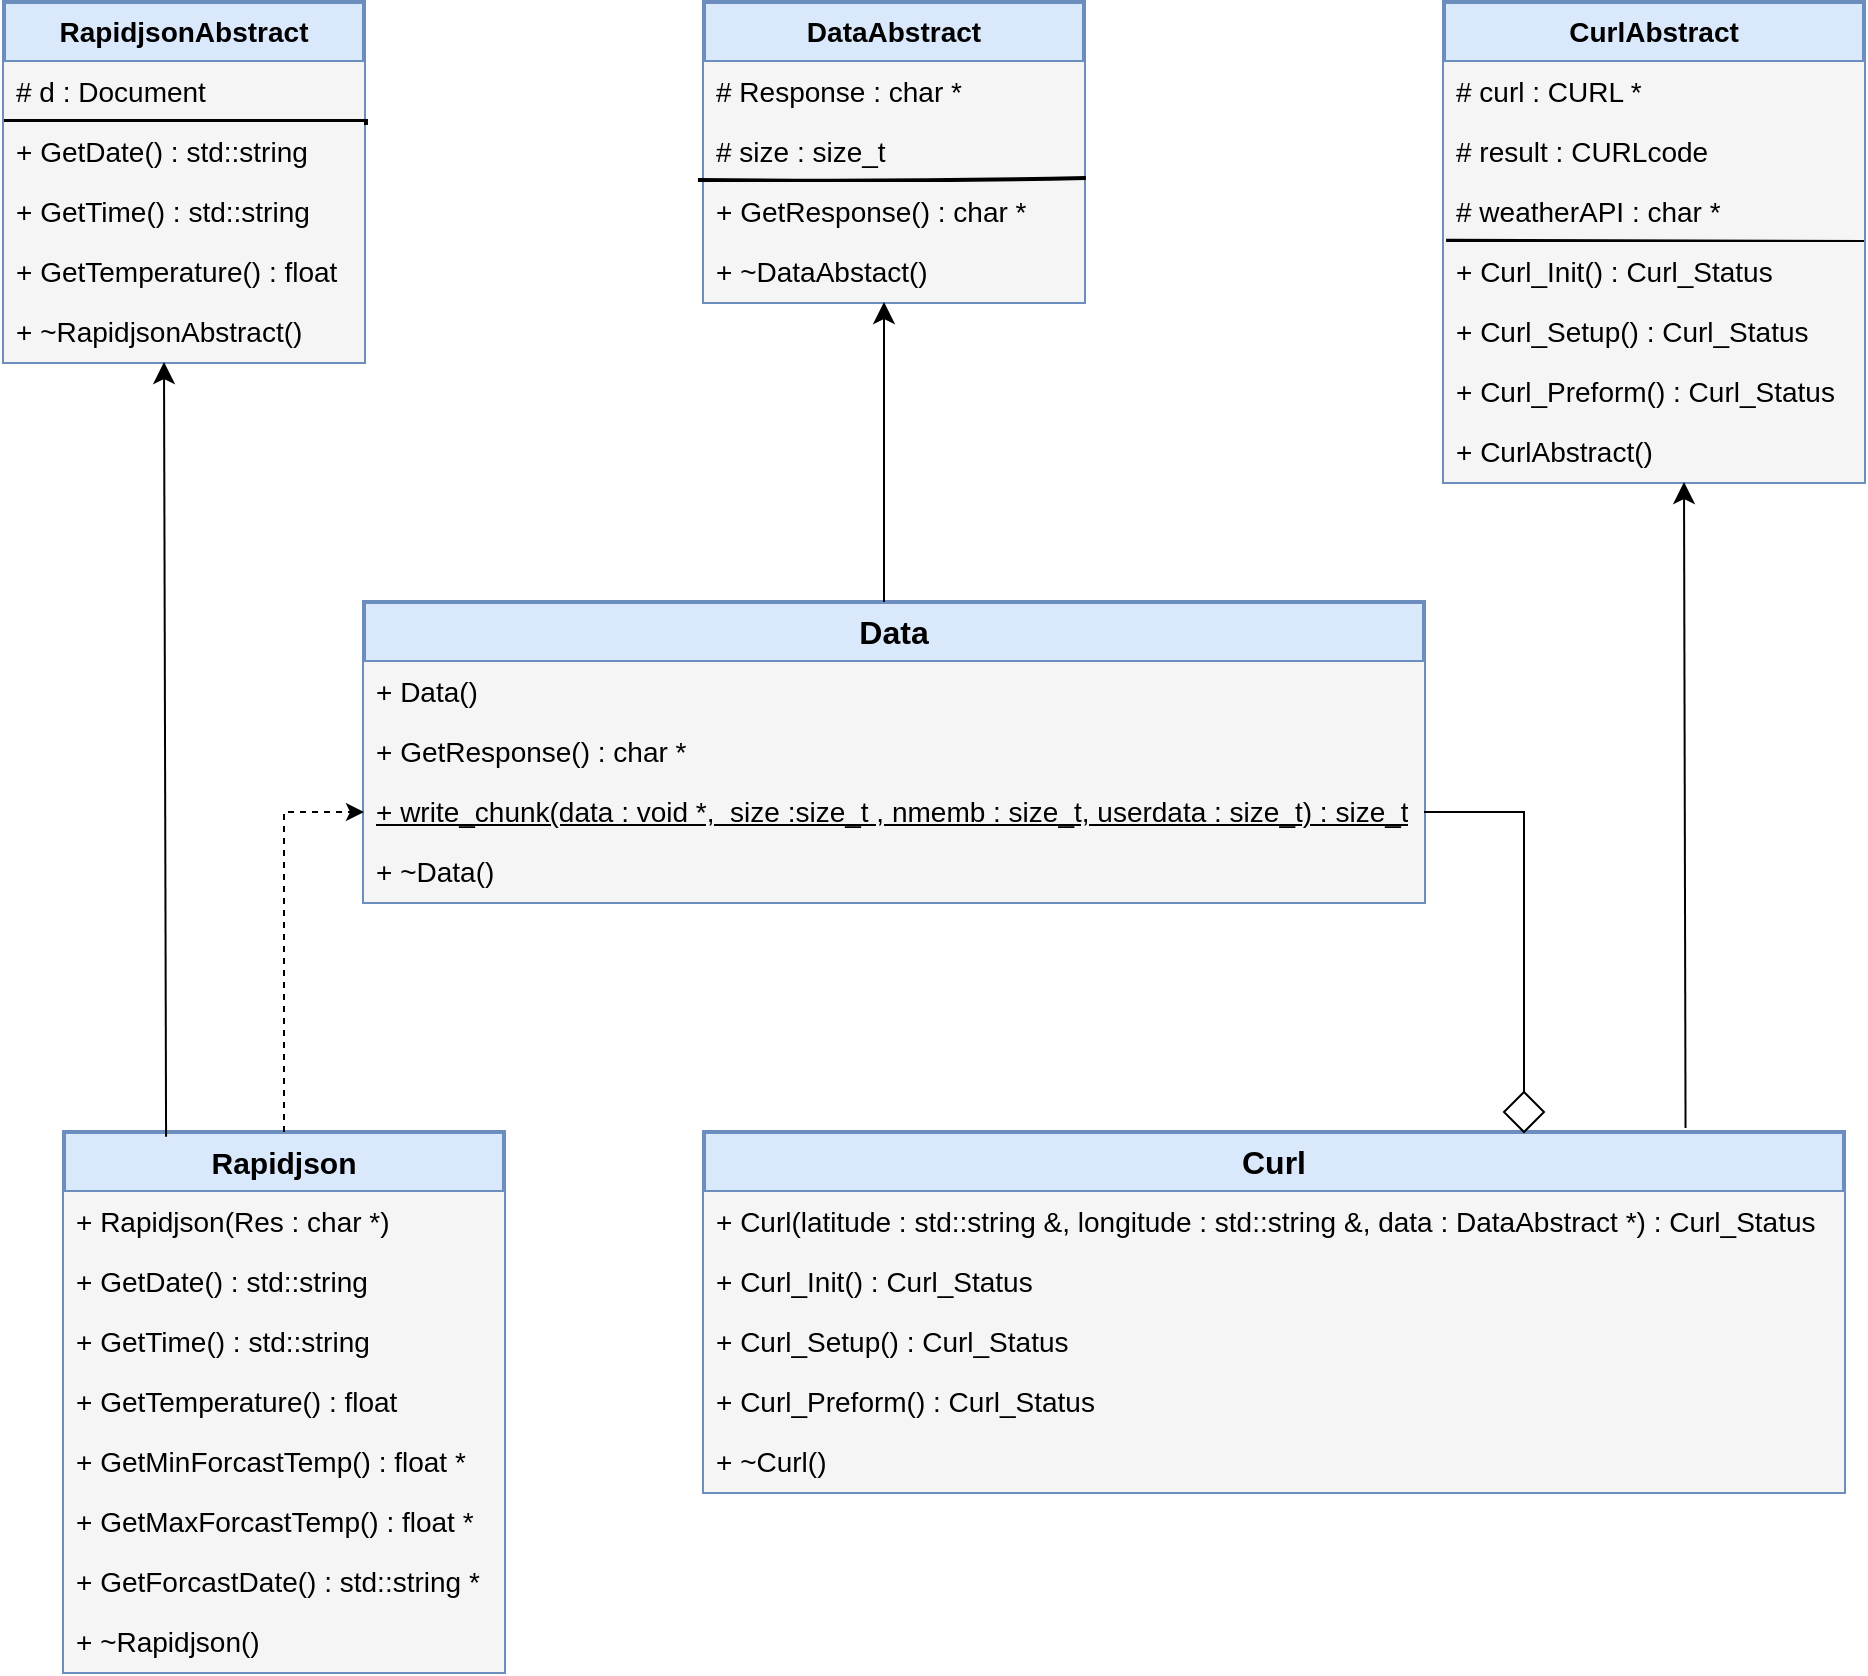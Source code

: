 <mxfile version="24.6.4" type="device">
  <diagram name="Page-1" id="SL3-pKhC1T-OUthzZoxt">
    <mxGraphModel dx="1375" dy="1458" grid="1" gridSize="10" guides="1" tooltips="1" connect="1" arrows="1" fold="1" page="1" pageScale="1" pageWidth="850" pageHeight="1100" math="0" shadow="0">
      <root>
        <mxCell id="0" />
        <mxCell id="1" parent="0" />
        <mxCell id="siNIbU0pzGiGCjO3MmFP-1" value="&lt;b&gt;&lt;font style=&quot;font-size: 15px;&quot;&gt;Rapidjson&lt;/font&gt;&lt;/b&gt;" style="swimlane;fontStyle=0;childLayout=stackLayout;horizontal=1;startSize=30;horizontalStack=0;resizeParent=1;resizeParentMax=0;resizeLast=0;collapsible=1;marginBottom=0;whiteSpace=wrap;html=1;fillColor=#dae8fc;strokeColor=#6c8ebf;strokeWidth=2;" parent="1" vertex="1">
          <mxGeometry x="30" y="315" width="220" height="270" as="geometry" />
        </mxCell>
        <mxCell id="siNIbU0pzGiGCjO3MmFP-2" value="+&amp;nbsp;Rapidjson(Res : char *)" style="text;strokeColor=none;fillColor=#f5f5f5;align=left;verticalAlign=middle;spacingLeft=4;spacingRight=4;overflow=hidden;points=[[0,0.5],[1,0.5]];portConstraint=eastwest;rotatable=0;whiteSpace=wrap;html=1;fontColor=#000000;fontSize=14;strokeWidth=2;" parent="siNIbU0pzGiGCjO3MmFP-1" vertex="1">
          <mxGeometry y="30" width="220" height="30" as="geometry" />
        </mxCell>
        <mxCell id="siNIbU0pzGiGCjO3MmFP-26" value="+ GetDate() : std::string" style="text;strokeColor=none;fillColor=#f5f5f5;align=left;verticalAlign=middle;spacingLeft=4;spacingRight=4;overflow=hidden;points=[[0,0.5],[1,0.5]];portConstraint=eastwest;rotatable=0;whiteSpace=wrap;html=1;fontColor=#000000;fontSize=14;strokeWidth=2;" parent="siNIbU0pzGiGCjO3MmFP-1" vertex="1">
          <mxGeometry y="60" width="220" height="30" as="geometry" />
        </mxCell>
        <mxCell id="siNIbU0pzGiGCjO3MmFP-25" value="+&amp;nbsp;GetTime() : std::string" style="text;strokeColor=none;fillColor=#f5f5f5;align=left;verticalAlign=middle;spacingLeft=4;spacingRight=4;overflow=hidden;points=[[0,0.5],[1,0.5]];portConstraint=eastwest;rotatable=0;whiteSpace=wrap;html=1;fontColor=#000000;fontSize=14;strokeWidth=2;" parent="siNIbU0pzGiGCjO3MmFP-1" vertex="1">
          <mxGeometry y="90" width="220" height="30" as="geometry" />
        </mxCell>
        <mxCell id="siNIbU0pzGiGCjO3MmFP-24" value="+&amp;nbsp;GetTemperature() : float" style="text;strokeColor=none;fillColor=#f5f5f5;align=left;verticalAlign=middle;spacingLeft=4;spacingRight=4;overflow=hidden;points=[[0,0.5],[1,0.5]];portConstraint=eastwest;rotatable=0;whiteSpace=wrap;html=1;fontColor=#000000;fontSize=14;strokeWidth=2;" parent="siNIbU0pzGiGCjO3MmFP-1" vertex="1">
          <mxGeometry y="120" width="220" height="30" as="geometry" />
        </mxCell>
        <mxCell id="siNIbU0pzGiGCjO3MmFP-23" value="+&amp;nbsp;GetMinForcastTemp() : float *" style="text;strokeColor=none;fillColor=#f5f5f5;align=left;verticalAlign=middle;spacingLeft=4;spacingRight=4;overflow=hidden;points=[[0,0.5],[1,0.5]];portConstraint=eastwest;rotatable=0;whiteSpace=wrap;html=1;fontColor=#000000;fontSize=14;strokeWidth=2;" parent="siNIbU0pzGiGCjO3MmFP-1" vertex="1">
          <mxGeometry y="150" width="220" height="30" as="geometry" />
        </mxCell>
        <mxCell id="siNIbU0pzGiGCjO3MmFP-22" value="+&amp;nbsp;GetMaxForcastTemp() : float *" style="text;strokeColor=none;fillColor=#f5f5f5;align=left;verticalAlign=middle;spacingLeft=4;spacingRight=4;overflow=hidden;points=[[0,0.5],[1,0.5]];portConstraint=eastwest;rotatable=0;whiteSpace=wrap;html=1;fontColor=#000000;fontSize=14;strokeWidth=2;" parent="siNIbU0pzGiGCjO3MmFP-1" vertex="1">
          <mxGeometry y="180" width="220" height="30" as="geometry" />
        </mxCell>
        <mxCell id="siNIbU0pzGiGCjO3MmFP-3" value="+&amp;nbsp;GetForcastDate() : std::string *" style="text;strokeColor=none;fillColor=#f5f5f5;align=left;verticalAlign=middle;spacingLeft=4;spacingRight=4;overflow=hidden;points=[[0,0.5],[1,0.5]];portConstraint=eastwest;rotatable=0;whiteSpace=wrap;html=1;fontColor=#000000;fontSize=14;strokeWidth=2;" parent="siNIbU0pzGiGCjO3MmFP-1" vertex="1">
          <mxGeometry y="210" width="220" height="30" as="geometry" />
        </mxCell>
        <mxCell id="rOurJ3ajMvRwLRT5k5jZ-22" value="+ ~Rapidjson()" style="text;strokeColor=none;fillColor=#f5f5f5;align=left;verticalAlign=middle;spacingLeft=4;spacingRight=4;overflow=hidden;points=[[0,0.5],[1,0.5]];portConstraint=eastwest;rotatable=0;whiteSpace=wrap;html=1;fontColor=#000000;fontSize=14;strokeWidth=2;" vertex="1" parent="siNIbU0pzGiGCjO3MmFP-1">
          <mxGeometry y="240" width="220" height="30" as="geometry" />
        </mxCell>
        <mxCell id="siNIbU0pzGiGCjO3MmFP-5" value="&lt;font size=&quot;1&quot; style=&quot;&quot;&gt;&lt;b style=&quot;font-size: 16px;&quot;&gt;Curl&lt;/b&gt;&lt;/font&gt;" style="swimlane;fontStyle=0;childLayout=stackLayout;horizontal=1;startSize=30;horizontalStack=0;resizeParent=1;resizeParentMax=0;resizeLast=0;collapsible=1;marginBottom=0;whiteSpace=wrap;html=1;fillColor=#dae8fc;strokeColor=#6c8ebf;strokeWidth=2;" parent="1" vertex="1">
          <mxGeometry x="350" y="315" width="570" height="180" as="geometry" />
        </mxCell>
        <mxCell id="siNIbU0pzGiGCjO3MmFP-17" value="+ Curl(latitude : std::string &amp;amp;, longitude : std::string &amp;amp;, data : DataAbstract *) :&amp;nbsp;Curl_Status" style="text;strokeColor=none;fillColor=#f5f5f5;align=left;verticalAlign=middle;spacingLeft=4;spacingRight=4;overflow=hidden;points=[[0,0.5],[1,0.5]];portConstraint=eastwest;rotatable=0;whiteSpace=wrap;html=1;fontColor=#000000;fontSize=14;strokeWidth=2;" parent="siNIbU0pzGiGCjO3MmFP-5" vertex="1">
          <mxGeometry y="30" width="570" height="30" as="geometry" />
        </mxCell>
        <mxCell id="siNIbU0pzGiGCjO3MmFP-16" value="+ Curl_Init() : Curl_Status" style="text;strokeColor=none;fillColor=#f5f5f5;align=left;verticalAlign=middle;spacingLeft=4;spacingRight=4;overflow=hidden;points=[[0,0.5],[1,0.5]];portConstraint=eastwest;rotatable=0;whiteSpace=wrap;html=1;fontColor=#000000;fontSize=14;strokeWidth=2;" parent="siNIbU0pzGiGCjO3MmFP-5" vertex="1">
          <mxGeometry y="60" width="570" height="30" as="geometry" />
        </mxCell>
        <mxCell id="siNIbU0pzGiGCjO3MmFP-18" value="+ Curl_Setup() : Curl_Status" style="text;strokeColor=none;fillColor=#f5f5f5;align=left;verticalAlign=middle;spacingLeft=4;spacingRight=4;overflow=hidden;points=[[0,0.5],[1,0.5]];portConstraint=eastwest;rotatable=0;whiteSpace=wrap;html=1;fontColor=#000000;fontSize=14;strokeWidth=2;" parent="siNIbU0pzGiGCjO3MmFP-5" vertex="1">
          <mxGeometry y="90" width="570" height="30" as="geometry" />
        </mxCell>
        <mxCell id="siNIbU0pzGiGCjO3MmFP-19" value="+ Curl_Preform() : Curl_Status&amp;nbsp;" style="text;strokeColor=none;fillColor=#f5f5f5;align=left;verticalAlign=middle;spacingLeft=4;spacingRight=4;overflow=hidden;points=[[0,0.5],[1,0.5]];portConstraint=eastwest;rotatable=0;whiteSpace=wrap;html=1;fontColor=#000000;fontSize=14;strokeWidth=2;" parent="siNIbU0pzGiGCjO3MmFP-5" vertex="1">
          <mxGeometry y="120" width="570" height="30" as="geometry" />
        </mxCell>
        <mxCell id="siNIbU0pzGiGCjO3MmFP-20" value="+ ~Curl()" style="text;strokeColor=none;fillColor=#f5f5f5;align=left;verticalAlign=middle;spacingLeft=4;spacingRight=4;overflow=hidden;points=[[0,0.5],[1,0.5]];portConstraint=eastwest;rotatable=0;whiteSpace=wrap;html=1;fontColor=#000000;fontSize=14;strokeWidth=2;" parent="siNIbU0pzGiGCjO3MmFP-5" vertex="1">
          <mxGeometry y="150" width="570" height="30" as="geometry" />
        </mxCell>
        <mxCell id="siNIbU0pzGiGCjO3MmFP-9" value="&lt;font style=&quot;font-size: 16px;&quot;&gt;&lt;b&gt;Data&lt;/b&gt;&lt;/font&gt;" style="swimlane;fontStyle=0;childLayout=stackLayout;horizontal=1;startSize=30;horizontalStack=0;resizeParent=1;resizeParentMax=0;resizeLast=0;collapsible=1;marginBottom=0;whiteSpace=wrap;html=1;fillColor=#dae8fc;strokeColor=#6c8ebf;strokeWidth=2;" parent="1" vertex="1">
          <mxGeometry x="180" y="50" width="530" height="150" as="geometry" />
        </mxCell>
        <mxCell id="siNIbU0pzGiGCjO3MmFP-12" value="+ Data()" style="text;strokeColor=none;fillColor=#f5f5f5;align=left;verticalAlign=middle;spacingLeft=4;spacingRight=4;overflow=hidden;points=[[0,0.5],[1,0.5]];portConstraint=eastwest;rotatable=0;whiteSpace=wrap;html=1;fontColor=#000000;fontSize=14;strokeWidth=2;" parent="siNIbU0pzGiGCjO3MmFP-9" vertex="1">
          <mxGeometry y="30" width="530" height="30" as="geometry" />
        </mxCell>
        <mxCell id="siNIbU0pzGiGCjO3MmFP-13" value="+&amp;nbsp;GetResponse() : char *" style="text;strokeColor=none;fillColor=#f5f5f5;align=left;verticalAlign=middle;spacingLeft=4;spacingRight=4;overflow=hidden;points=[[0,0.5],[1,0.5]];portConstraint=eastwest;rotatable=0;whiteSpace=wrap;html=1;fontColor=#000000;fontSize=14;strokeWidth=2;" parent="siNIbU0pzGiGCjO3MmFP-9" vertex="1">
          <mxGeometry y="60" width="530" height="30" as="geometry" />
        </mxCell>
        <mxCell id="siNIbU0pzGiGCjO3MmFP-14" value="&lt;u style=&quot;font-size: 14px;&quot;&gt;+ write_chunk(data : void *,&amp;nbsp; size :size_t , nmemb : size_t, userdata : size_t) :&amp;nbsp;size_t&lt;/u&gt;" style="text;strokeColor=none;fillColor=#f5f5f5;align=left;verticalAlign=middle;spacingLeft=4;spacingRight=4;overflow=hidden;points=[[0,0.5],[1,0.5]];portConstraint=eastwest;rotatable=0;whiteSpace=wrap;html=1;fontColor=#000000;fontSize=14;strokeWidth=2;" parent="siNIbU0pzGiGCjO3MmFP-9" vertex="1">
          <mxGeometry y="90" width="530" height="30" as="geometry" />
        </mxCell>
        <mxCell id="siNIbU0pzGiGCjO3MmFP-15" value="+ ~Data()" style="text;strokeColor=none;fillColor=#f5f5f5;align=left;verticalAlign=middle;spacingLeft=4;spacingRight=4;overflow=hidden;points=[[0,0.5],[1,0.5]];portConstraint=eastwest;rotatable=0;whiteSpace=wrap;html=1;fontColor=#000000;fontSize=14;strokeWidth=2;" parent="siNIbU0pzGiGCjO3MmFP-9" vertex="1">
          <mxGeometry y="120" width="530" height="30" as="geometry" />
        </mxCell>
        <mxCell id="siNIbU0pzGiGCjO3MmFP-27" value="" style="endArrow=none;html=1;rounded=0;entryX=1;entryY=0.5;entryDx=0;entryDy=0;exitX=0.5;exitY=0;exitDx=0;exitDy=0;" parent="1" source="siNIbU0pzGiGCjO3MmFP-28" target="siNIbU0pzGiGCjO3MmFP-14" edge="1">
          <mxGeometry width="50" height="50" relative="1" as="geometry">
            <mxPoint x="760" y="280" as="sourcePoint" />
            <mxPoint x="770" y="180" as="targetPoint" />
            <Array as="points">
              <mxPoint x="760" y="155" />
            </Array>
          </mxGeometry>
        </mxCell>
        <mxCell id="siNIbU0pzGiGCjO3MmFP-28" value="" style="rhombus;whiteSpace=wrap;html=1;" parent="1" vertex="1">
          <mxGeometry x="750" y="295" width="20" height="20" as="geometry" />
        </mxCell>
        <mxCell id="siNIbU0pzGiGCjO3MmFP-30" value="" style="endArrow=classic;html=1;rounded=0;entryX=0;entryY=0.5;entryDx=0;entryDy=0;dashed=1;" parent="1" source="siNIbU0pzGiGCjO3MmFP-1" target="siNIbU0pzGiGCjO3MmFP-14" edge="1">
          <mxGeometry width="50" height="50" relative="1" as="geometry">
            <mxPoint x="80" y="250" as="sourcePoint" />
            <mxPoint x="130" y="200" as="targetPoint" />
            <Array as="points">
              <mxPoint x="140" y="155" />
            </Array>
          </mxGeometry>
        </mxCell>
        <mxCell id="rOurJ3ajMvRwLRT5k5jZ-1" value="&lt;b&gt;&lt;font style=&quot;font-size: 14px;&quot;&gt;DataAbstract&lt;/font&gt;&lt;/b&gt;" style="swimlane;fontStyle=0;childLayout=stackLayout;horizontal=1;startSize=30;horizontalStack=0;resizeParent=1;resizeParentMax=0;resizeLast=0;collapsible=1;marginBottom=0;whiteSpace=wrap;html=1;fillColor=#dae8fc;strokeColor=#6c8ebf;strokeWidth=2;" vertex="1" parent="1">
          <mxGeometry x="350" y="-250" width="190" height="150" as="geometry" />
        </mxCell>
        <mxCell id="rOurJ3ajMvRwLRT5k5jZ-19" value="&lt;div style=&quot;font-size: 14px;&quot;&gt;# Response : char *&lt;/div&gt;" style="text;strokeColor=none;fillColor=#f5f5f5;align=left;verticalAlign=middle;spacingLeft=4;spacingRight=4;overflow=hidden;points=[[0,0.5],[1,0.5]];portConstraint=eastwest;rotatable=0;whiteSpace=wrap;html=1;fontColor=#000000;fontSize=14;strokeWidth=2;" vertex="1" parent="rOurJ3ajMvRwLRT5k5jZ-1">
          <mxGeometry y="30" width="190" height="30" as="geometry" />
        </mxCell>
        <mxCell id="rOurJ3ajMvRwLRT5k5jZ-20" value="# size : size_t" style="text;strokeColor=none;fillColor=#f5f5f5;align=left;verticalAlign=middle;spacingLeft=4;spacingRight=4;overflow=hidden;points=[[0,0.5],[1,0.5]];portConstraint=eastwest;rotatable=0;whiteSpace=wrap;html=1;fontColor=#000000;fontSize=14;strokeWidth=2;" vertex="1" parent="rOurJ3ajMvRwLRT5k5jZ-1">
          <mxGeometry y="60" width="190" height="30" as="geometry" />
        </mxCell>
        <mxCell id="rOurJ3ajMvRwLRT5k5jZ-35" value="" style="endArrow=none;html=1;rounded=0;fontSize=12;startSize=8;endSize=8;curved=1;exitX=-0.016;exitY=0.967;exitDx=0;exitDy=0;exitPerimeter=0;strokeWidth=2;entryX=1.005;entryY=-0.067;entryDx=0;entryDy=0;entryPerimeter=0;" edge="1" parent="rOurJ3ajMvRwLRT5k5jZ-1" source="rOurJ3ajMvRwLRT5k5jZ-20" target="rOurJ3ajMvRwLRT5k5jZ-17">
          <mxGeometry width="50" height="50" relative="1" as="geometry">
            <mxPoint x="50" y="89" as="sourcePoint" />
            <mxPoint x="190" y="91" as="targetPoint" />
            <Array as="points">
              <mxPoint x="100" y="90" />
            </Array>
          </mxGeometry>
        </mxCell>
        <mxCell id="rOurJ3ajMvRwLRT5k5jZ-17" value="+&amp;nbsp;GetResponse() : char *" style="text;strokeColor=none;fillColor=#f5f5f5;align=left;verticalAlign=middle;spacingLeft=4;spacingRight=4;overflow=hidden;points=[[0,0.5],[1,0.5]];portConstraint=eastwest;rotatable=0;whiteSpace=wrap;html=1;fontColor=#000000;fontSize=14;strokeWidth=2;" vertex="1" parent="rOurJ3ajMvRwLRT5k5jZ-1">
          <mxGeometry y="90" width="190" height="30" as="geometry" />
        </mxCell>
        <mxCell id="rOurJ3ajMvRwLRT5k5jZ-18" value="+ ~DataAbstact()" style="text;strokeColor=none;fillColor=#f5f5f5;align=left;verticalAlign=middle;spacingLeft=4;spacingRight=4;overflow=hidden;points=[[0,0.5],[1,0.5]];portConstraint=eastwest;rotatable=0;whiteSpace=wrap;html=1;fontColor=#000000;fontSize=14;strokeWidth=2;" vertex="1" parent="rOurJ3ajMvRwLRT5k5jZ-1">
          <mxGeometry y="120" width="190" height="30" as="geometry" />
        </mxCell>
        <mxCell id="rOurJ3ajMvRwLRT5k5jZ-5" value="&lt;b&gt;&lt;font style=&quot;font-size: 14px;&quot;&gt;RapidjsonAbstract&lt;/font&gt;&lt;/b&gt;" style="swimlane;fontStyle=0;childLayout=stackLayout;horizontal=1;startSize=30;horizontalStack=0;resizeParent=1;resizeParentMax=0;resizeLast=0;collapsible=1;marginBottom=0;whiteSpace=wrap;html=1;fillColor=#dae8fc;strokeColor=#6c8ebf;strokeWidth=2;" vertex="1" parent="1">
          <mxGeometry y="-250" width="180" height="180" as="geometry" />
        </mxCell>
        <mxCell id="rOurJ3ajMvRwLRT5k5jZ-16" value="# d : Document" style="text;strokeColor=none;fillColor=#f5f5f5;align=left;verticalAlign=middle;spacingLeft=4;spacingRight=4;overflow=hidden;points=[[0,0.5],[1,0.5]];portConstraint=eastwest;rotatable=0;whiteSpace=wrap;html=1;fontColor=#000000;fontSize=14;strokeWidth=2;" vertex="1" parent="rOurJ3ajMvRwLRT5k5jZ-5">
          <mxGeometry y="30" width="180" height="30" as="geometry" />
        </mxCell>
        <mxCell id="rOurJ3ajMvRwLRT5k5jZ-34" value="" style="endArrow=none;html=1;rounded=0;fontSize=12;startSize=8;endSize=8;curved=0;entryX=1.011;entryY=1;entryDx=0;entryDy=0;entryPerimeter=0;exitX=0;exitY=0;exitDx=0;exitDy=0;exitPerimeter=0;strokeWidth=3;" edge="1" parent="rOurJ3ajMvRwLRT5k5jZ-5" source="rOurJ3ajMvRwLRT5k5jZ-13" target="rOurJ3ajMvRwLRT5k5jZ-16">
          <mxGeometry width="50" height="50" relative="1" as="geometry">
            <mxPoint x="55" y="59" as="sourcePoint" />
            <mxPoint x="125" y="59" as="targetPoint" />
          </mxGeometry>
        </mxCell>
        <mxCell id="rOurJ3ajMvRwLRT5k5jZ-13" value="+ GetDate() : std::string" style="text;strokeColor=none;fillColor=#f5f5f5;align=left;verticalAlign=middle;spacingLeft=4;spacingRight=4;overflow=hidden;points=[[0,0.5],[1,0.5]];portConstraint=eastwest;rotatable=0;whiteSpace=wrap;html=1;fontColor=#000000;fontSize=14;strokeWidth=2;" vertex="1" parent="rOurJ3ajMvRwLRT5k5jZ-5">
          <mxGeometry y="60" width="180" height="30" as="geometry" />
        </mxCell>
        <mxCell id="rOurJ3ajMvRwLRT5k5jZ-14" value="+&amp;nbsp;GetTime() : std::string" style="text;strokeColor=none;fillColor=#f5f5f5;align=left;verticalAlign=middle;spacingLeft=4;spacingRight=4;overflow=hidden;points=[[0,0.5],[1,0.5]];portConstraint=eastwest;rotatable=0;whiteSpace=wrap;html=1;fontColor=#000000;fontSize=14;strokeWidth=2;" vertex="1" parent="rOurJ3ajMvRwLRT5k5jZ-5">
          <mxGeometry y="90" width="180" height="30" as="geometry" />
        </mxCell>
        <mxCell id="rOurJ3ajMvRwLRT5k5jZ-15" value="+&amp;nbsp;GetTemperature() : float" style="text;strokeColor=none;fillColor=#f5f5f5;align=left;verticalAlign=middle;spacingLeft=4;spacingRight=4;overflow=hidden;points=[[0,0.5],[1,0.5]];portConstraint=eastwest;rotatable=0;whiteSpace=wrap;html=1;fontColor=#000000;fontSize=14;strokeWidth=2;" vertex="1" parent="rOurJ3ajMvRwLRT5k5jZ-5">
          <mxGeometry y="120" width="180" height="30" as="geometry" />
        </mxCell>
        <mxCell id="rOurJ3ajMvRwLRT5k5jZ-21" value="+ ~RapidjsonAbstract()" style="text;strokeColor=none;fillColor=#f5f5f5;align=left;verticalAlign=middle;spacingLeft=4;spacingRight=4;overflow=hidden;points=[[0,0.5],[1,0.5]];portConstraint=eastwest;rotatable=0;whiteSpace=wrap;html=1;fontColor=#000000;fontSize=14;strokeWidth=2;" vertex="1" parent="rOurJ3ajMvRwLRT5k5jZ-5">
          <mxGeometry y="150" width="180" height="30" as="geometry" />
        </mxCell>
        <mxCell id="rOurJ3ajMvRwLRT5k5jZ-9" value="&lt;b&gt;&lt;font style=&quot;font-size: 14px;&quot;&gt;CurlAbstract&lt;/font&gt;&lt;/b&gt;" style="swimlane;fontStyle=0;childLayout=stackLayout;horizontal=1;startSize=30;horizontalStack=0;resizeParent=1;resizeParentMax=0;resizeLast=0;collapsible=1;marginBottom=0;whiteSpace=wrap;html=1;fillColor=#dae8fc;strokeColor=#6c8ebf;strokeWidth=2;" vertex="1" parent="1">
          <mxGeometry x="720" y="-250" width="210" height="240" as="geometry" />
        </mxCell>
        <mxCell id="rOurJ3ajMvRwLRT5k5jZ-27" value="# curl : CURL *" style="text;strokeColor=none;fillColor=#f5f5f5;align=left;verticalAlign=middle;spacingLeft=4;spacingRight=4;overflow=hidden;points=[[0,0.5],[1,0.5]];portConstraint=eastwest;rotatable=0;whiteSpace=wrap;html=1;fontColor=#000000;fontSize=14;strokeWidth=2;" vertex="1" parent="rOurJ3ajMvRwLRT5k5jZ-9">
          <mxGeometry y="30" width="210" height="30" as="geometry" />
        </mxCell>
        <mxCell id="rOurJ3ajMvRwLRT5k5jZ-28" value="# result : CURLcode" style="text;strokeColor=none;fillColor=#f5f5f5;align=left;verticalAlign=middle;spacingLeft=4;spacingRight=4;overflow=hidden;points=[[0,0.5],[1,0.5]];portConstraint=eastwest;rotatable=0;whiteSpace=wrap;html=1;fontColor=#000000;fontSize=14;strokeWidth=2;" vertex="1" parent="rOurJ3ajMvRwLRT5k5jZ-9">
          <mxGeometry y="60" width="210" height="30" as="geometry" />
        </mxCell>
        <mxCell id="rOurJ3ajMvRwLRT5k5jZ-29" value="# weatherAPI : char *" style="text;strokeColor=none;fillColor=#f5f5f5;align=left;verticalAlign=middle;spacingLeft=4;spacingRight=4;overflow=hidden;points=[[0,0.5],[1,0.5]];portConstraint=eastwest;rotatable=0;whiteSpace=wrap;html=1;fontColor=#000000;fontSize=14;strokeWidth=2;" vertex="1" parent="rOurJ3ajMvRwLRT5k5jZ-9">
          <mxGeometry y="90" width="210" height="30" as="geometry" />
        </mxCell>
        <mxCell id="rOurJ3ajMvRwLRT5k5jZ-36" value="" style="endArrow=none;html=1;rounded=0;fontSize=12;startSize=8;endSize=8;curved=1;exitX=0.005;exitY=-0.022;exitDx=0;exitDy=0;exitPerimeter=0;strokeWidth=2;" edge="1" parent="rOurJ3ajMvRwLRT5k5jZ-9" source="rOurJ3ajMvRwLRT5k5jZ-23">
          <mxGeometry width="50" height="50" relative="1" as="geometry">
            <mxPoint x="60" y="120" as="sourcePoint" />
            <mxPoint x="210" y="120" as="targetPoint" />
          </mxGeometry>
        </mxCell>
        <mxCell id="rOurJ3ajMvRwLRT5k5jZ-23" value="+ Curl_Init() : Curl_Status" style="text;strokeColor=none;fillColor=#f5f5f5;align=left;verticalAlign=middle;spacingLeft=4;spacingRight=4;overflow=hidden;points=[[0,0.5],[1,0.5]];portConstraint=eastwest;rotatable=0;whiteSpace=wrap;html=1;fontColor=#000000;fontSize=14;strokeWidth=2;" vertex="1" parent="rOurJ3ajMvRwLRT5k5jZ-9">
          <mxGeometry y="120" width="210" height="30" as="geometry" />
        </mxCell>
        <mxCell id="rOurJ3ajMvRwLRT5k5jZ-24" value="+ Curl_Setup() : Curl_Status" style="text;strokeColor=none;fillColor=#f5f5f5;align=left;verticalAlign=middle;spacingLeft=4;spacingRight=4;overflow=hidden;points=[[0,0.5],[1,0.5]];portConstraint=eastwest;rotatable=0;whiteSpace=wrap;html=1;fontColor=#000000;fontSize=14;strokeWidth=2;" vertex="1" parent="rOurJ3ajMvRwLRT5k5jZ-9">
          <mxGeometry y="150" width="210" height="30" as="geometry" />
        </mxCell>
        <mxCell id="rOurJ3ajMvRwLRT5k5jZ-25" value="+ Curl_Preform() : Curl_Status&amp;nbsp;" style="text;strokeColor=none;fillColor=#f5f5f5;align=left;verticalAlign=middle;spacingLeft=4;spacingRight=4;overflow=hidden;points=[[0,0.5],[1,0.5]];portConstraint=eastwest;rotatable=0;whiteSpace=wrap;html=1;fontColor=#000000;fontSize=14;strokeWidth=2;" vertex="1" parent="rOurJ3ajMvRwLRT5k5jZ-9">
          <mxGeometry y="180" width="210" height="30" as="geometry" />
        </mxCell>
        <mxCell id="rOurJ3ajMvRwLRT5k5jZ-26" value="+&amp;nbsp;CurlAbstract()" style="text;strokeColor=none;fillColor=#f5f5f5;align=left;verticalAlign=middle;spacingLeft=4;spacingRight=4;overflow=hidden;points=[[0,0.5],[1,0.5]];portConstraint=eastwest;rotatable=0;whiteSpace=wrap;html=1;fontColor=#000000;fontSize=14;strokeWidth=2;" vertex="1" parent="rOurJ3ajMvRwLRT5k5jZ-9">
          <mxGeometry y="210" width="210" height="30" as="geometry" />
        </mxCell>
        <mxCell id="rOurJ3ajMvRwLRT5k5jZ-31" value="" style="endArrow=classic;html=1;rounded=0;fontSize=12;startSize=8;endSize=8;curved=1;exitX=0.861;exitY=-0.011;exitDx=0;exitDy=0;exitPerimeter=0;" edge="1" parent="1" source="siNIbU0pzGiGCjO3MmFP-5">
          <mxGeometry width="50" height="50" relative="1" as="geometry">
            <mxPoint x="840" y="320" as="sourcePoint" />
            <mxPoint x="840" y="-10" as="targetPoint" />
          </mxGeometry>
        </mxCell>
        <mxCell id="rOurJ3ajMvRwLRT5k5jZ-32" value="" style="endArrow=classic;html=1;rounded=0;fontSize=12;startSize=8;endSize=8;curved=1;" edge="1" parent="1">
          <mxGeometry width="50" height="50" relative="1" as="geometry">
            <mxPoint x="440" y="50" as="sourcePoint" />
            <mxPoint x="440" y="-100" as="targetPoint" />
          </mxGeometry>
        </mxCell>
        <mxCell id="rOurJ3ajMvRwLRT5k5jZ-33" value="" style="endArrow=classic;html=1;rounded=0;fontSize=12;startSize=8;endSize=8;curved=1;exitX=0.232;exitY=0.009;exitDx=0;exitDy=0;exitPerimeter=0;" edge="1" parent="1" source="siNIbU0pzGiGCjO3MmFP-1">
          <mxGeometry width="50" height="50" relative="1" as="geometry">
            <mxPoint x="80" y="310" as="sourcePoint" />
            <mxPoint x="80" y="-70" as="targetPoint" />
          </mxGeometry>
        </mxCell>
      </root>
    </mxGraphModel>
  </diagram>
</mxfile>
